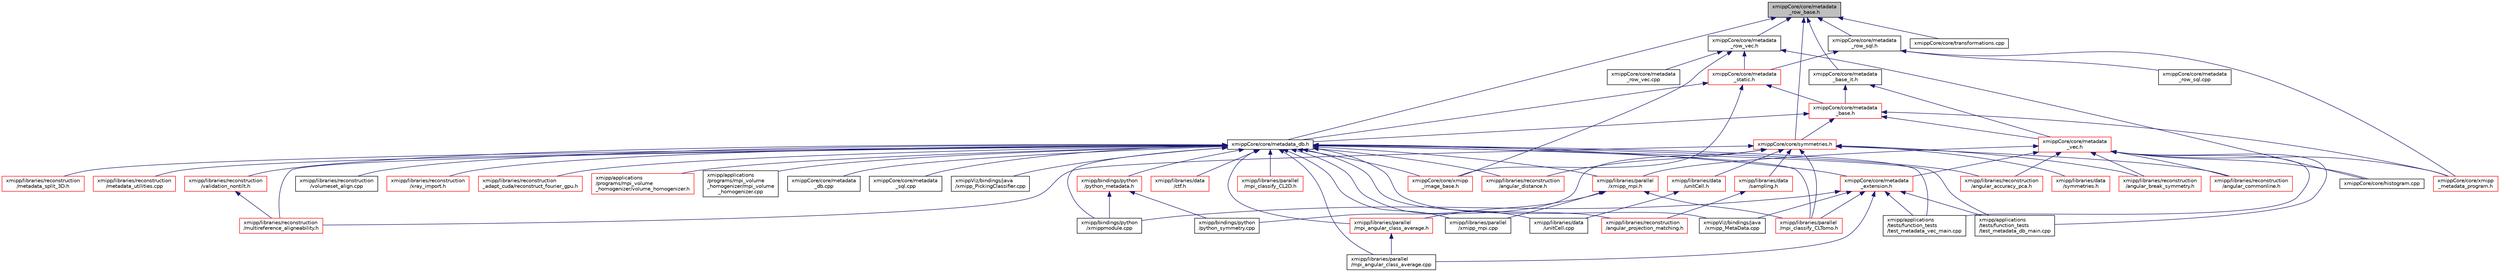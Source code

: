 digraph "xmippCore/core/metadata_row_base.h"
{
  edge [fontname="Helvetica",fontsize="10",labelfontname="Helvetica",labelfontsize="10"];
  node [fontname="Helvetica",fontsize="10",shape=record];
  Node10 [label="xmippCore/core/metadata\l_row_base.h",height=0.2,width=0.4,color="black", fillcolor="grey75", style="filled", fontcolor="black"];
  Node10 -> Node11 [dir="back",color="midnightblue",fontsize="10",style="solid",fontname="Helvetica"];
  Node11 [label="xmippCore/core/metadata\l_row_vec.h",height=0.2,width=0.4,color="black", fillcolor="white", style="filled",URL="$metadata__row__vec_8h.html"];
  Node11 -> Node12 [dir="back",color="midnightblue",fontsize="10",style="solid",fontname="Helvetica"];
  Node12 [label="xmippCore/core/xmipp\l_image_base.h",height=0.2,width=0.4,color="red", fillcolor="white", style="filled",URL="$xmipp__image__base_8h.html"];
  Node11 -> Node639 [dir="back",color="midnightblue",fontsize="10",style="solid",fontname="Helvetica"];
  Node639 [label="xmippCore/core/metadata\l_static.h",height=0.2,width=0.4,color="red", fillcolor="white", style="filled",URL="$metadata__static_8h.html"];
  Node639 -> Node12 [dir="back",color="midnightblue",fontsize="10",style="solid",fontname="Helvetica"];
  Node639 -> Node640 [dir="back",color="midnightblue",fontsize="10",style="solid",fontname="Helvetica"];
  Node640 [label="xmippCore/core/metadata\l_base.h",height=0.2,width=0.4,color="red", fillcolor="white", style="filled",URL="$metadata__base_8h.html"];
  Node640 -> Node643 [dir="back",color="midnightblue",fontsize="10",style="solid",fontname="Helvetica"];
  Node643 [label="xmippCore/core/metadata_db.h",height=0.2,width=0.4,color="black", fillcolor="white", style="filled",URL="$metadata__db_8h.html"];
  Node643 -> Node260 [dir="back",color="midnightblue",fontsize="10",style="solid",fontname="Helvetica"];
  Node260 [label="xmipp/applications\l/programs/mpi_volume\l_homogenizer/volume_homogenizer.h",height=0.2,width=0.4,color="red", fillcolor="white", style="filled",URL="$volume__homogenizer_8h.html"];
  Node643 -> Node262 [dir="back",color="midnightblue",fontsize="10",style="solid",fontname="Helvetica"];
  Node262 [label="xmipp/applications\l/programs/mpi_volume\l_homogenizer/mpi_volume\l_homogenizer.cpp",height=0.2,width=0.4,color="black", fillcolor="white", style="filled",URL="$mpi__volume__homogenizer_8cpp.html"];
  Node643 -> Node574 [dir="back",color="midnightblue",fontsize="10",style="solid",fontname="Helvetica"];
  Node574 [label="xmipp/applications\l/tests/function_tests\l/test_metadata_db_main.cpp",height=0.2,width=0.4,color="black", fillcolor="white", style="filled",URL="$test__metadata__db__main_8cpp.html"];
  Node643 -> Node575 [dir="back",color="midnightblue",fontsize="10",style="solid",fontname="Helvetica"];
  Node575 [label="xmipp/applications\l/tests/function_tests\l/test_metadata_vec_main.cpp",height=0.2,width=0.4,color="black", fillcolor="white", style="filled",URL="$test__metadata__vec__main_8cpp.html"];
  Node643 -> Node644 [dir="back",color="midnightblue",fontsize="10",style="solid",fontname="Helvetica"];
  Node644 [label="xmipp/bindings/python\l/python_metadata.h",height=0.2,width=0.4,color="red", fillcolor="white", style="filled",URL="$python__metadata_8h.html"];
  Node644 -> Node646 [dir="back",color="midnightblue",fontsize="10",style="solid",fontname="Helvetica"];
  Node646 [label="xmipp/bindings/python\l/python_symmetry.cpp",height=0.2,width=0.4,color="black", fillcolor="white", style="filled",URL="$python__symmetry_8cpp.html"];
  Node644 -> Node265 [dir="back",color="midnightblue",fontsize="10",style="solid",fontname="Helvetica"];
  Node265 [label="xmipp/bindings/python\l/xmippmodule.cpp",height=0.2,width=0.4,color="black", fillcolor="white", style="filled",URL="$xmippmodule_8cpp.html"];
  Node643 -> Node265 [dir="back",color="midnightblue",fontsize="10",style="solid",fontname="Helvetica"];
  Node643 -> Node648 [dir="back",color="midnightblue",fontsize="10",style="solid",fontname="Helvetica"];
  Node648 [label="xmipp/libraries/data\l/ctf.h",height=0.2,width=0.4,color="red", fillcolor="white", style="filled",URL="$ctf_8h.html"];
  Node643 -> Node426 [dir="back",color="midnightblue",fontsize="10",style="solid",fontname="Helvetica"];
  Node426 [label="xmipp/libraries/data\l/unitCell.cpp",height=0.2,width=0.4,color="black", fillcolor="white", style="filled",URL="$unitCell_8cpp.html"];
  Node643 -> Node440 [dir="back",color="midnightblue",fontsize="10",style="solid",fontname="Helvetica"];
  Node440 [label="xmipp/libraries/parallel\l/mpi_angular_class_average.h",height=0.2,width=0.4,color="red", fillcolor="white", style="filled",URL="$mpi__angular__class__average_8h.html"];
  Node440 -> Node442 [dir="back",color="midnightblue",fontsize="10",style="solid",fontname="Helvetica"];
  Node442 [label="xmipp/libraries/parallel\l/mpi_angular_class_average.cpp",height=0.2,width=0.4,color="black", fillcolor="white", style="filled",URL="$mpi__angular__class__average_8cpp.html"];
  Node643 -> Node442 [dir="back",color="midnightblue",fontsize="10",style="solid",fontname="Helvetica"];
  Node643 -> Node652 [dir="back",color="midnightblue",fontsize="10",style="solid",fontname="Helvetica"];
  Node652 [label="xmipp/libraries/parallel\l/mpi_classify_CL2D.h",height=0.2,width=0.4,color="red", fillcolor="white", style="filled",URL="$mpi__classify__CL2D_8h.html"];
  Node643 -> Node654 [dir="back",color="midnightblue",fontsize="10",style="solid",fontname="Helvetica"];
  Node654 [label="xmipp/libraries/parallel\l/xmipp_mpi.h",height=0.2,width=0.4,color="red", fillcolor="white", style="filled",URL="$xmipp__mpi_8h.html"];
  Node654 -> Node440 [dir="back",color="midnightblue",fontsize="10",style="solid",fontname="Helvetica"];
  Node654 -> Node98 [dir="back",color="midnightblue",fontsize="10",style="solid",fontname="Helvetica"];
  Node98 [label="xmipp/libraries/parallel\l/mpi_classify_CLTomo.h",height=0.2,width=0.4,color="red", fillcolor="white", style="filled",URL="$mpi__classify__CLTomo_8h.html"];
  Node654 -> Node677 [dir="back",color="midnightblue",fontsize="10",style="solid",fontname="Helvetica"];
  Node677 [label="xmipp/libraries/parallel\l/xmipp_mpi.cpp",height=0.2,width=0.4,color="black", fillcolor="white", style="filled",URL="$xmipp__mpi_8cpp.html"];
  Node643 -> Node98 [dir="back",color="midnightblue",fontsize="10",style="solid",fontname="Helvetica"];
  Node643 -> Node677 [dir="back",color="midnightblue",fontsize="10",style="solid",fontname="Helvetica"];
  Node643 -> Node449 [dir="back",color="midnightblue",fontsize="10",style="solid",fontname="Helvetica"];
  Node449 [label="xmipp/libraries/reconstruction\l/angular_accuracy_pca.h",height=0.2,width=0.4,color="red", fillcolor="white", style="filled",URL="$angular__accuracy__pca_8h.html"];
  Node643 -> Node678 [dir="back",color="midnightblue",fontsize="10",style="solid",fontname="Helvetica"];
  Node678 [label="xmipp/libraries/reconstruction\l/angular_distance.h",height=0.2,width=0.4,color="red", fillcolor="white", style="filled",URL="$angular__distance_8h.html"];
  Node643 -> Node683 [dir="back",color="midnightblue",fontsize="10",style="solid",fontname="Helvetica"];
  Node683 [label="xmipp/libraries/reconstruction\l/angular_projection_matching.h",height=0.2,width=0.4,color="red", fillcolor="white", style="filled",URL="$angular__projection__matching_8h.html"];
  Node643 -> Node685 [dir="back",color="midnightblue",fontsize="10",style="solid",fontname="Helvetica"];
  Node685 [label="xmipp/libraries/reconstruction\l/metadata_split_3D.h",height=0.2,width=0.4,color="red", fillcolor="white", style="filled",URL="$metadata__split__3D_8h.html"];
  Node643 -> Node687 [dir="back",color="midnightblue",fontsize="10",style="solid",fontname="Helvetica"];
  Node687 [label="xmipp/libraries/reconstruction\l/metadata_utilities.cpp",height=0.2,width=0.4,color="red", fillcolor="white", style="filled",URL="$metadata__utilities_8cpp.html"];
  Node643 -> Node689 [dir="back",color="midnightblue",fontsize="10",style="solid",fontname="Helvetica"];
  Node689 [label="xmipp/libraries/reconstruction\l/validation_nontilt.h",height=0.2,width=0.4,color="red", fillcolor="white", style="filled",URL="$validation__nontilt_8h.html"];
  Node689 -> Node171 [dir="back",color="midnightblue",fontsize="10",style="solid",fontname="Helvetica"];
  Node171 [label="xmipp/libraries/reconstruction\l/multireference_aligneability.h",height=0.2,width=0.4,color="red", fillcolor="white", style="filled",URL="$multireference__aligneability_8h.html"];
  Node643 -> Node171 [dir="back",color="midnightblue",fontsize="10",style="solid",fontname="Helvetica"];
  Node643 -> Node692 [dir="back",color="midnightblue",fontsize="10",style="solid",fontname="Helvetica"];
  Node692 [label="xmipp/libraries/reconstruction\l/volumeset_align.cpp",height=0.2,width=0.4,color="black", fillcolor="white", style="filled",URL="$volumeset__align_8cpp.html"];
  Node643 -> Node559 [dir="back",color="midnightblue",fontsize="10",style="solid",fontname="Helvetica"];
  Node559 [label="xmipp/libraries/reconstruction\l/xray_import.h",height=0.2,width=0.4,color="red", fillcolor="white", style="filled",URL="$xray__import_8h.html"];
  Node643 -> Node243 [dir="back",color="midnightblue",fontsize="10",style="solid",fontname="Helvetica"];
  Node243 [label="xmipp/libraries/reconstruction\l_adapt_cuda/reconstruct_fourier_gpu.h",height=0.2,width=0.4,color="red", fillcolor="white", style="filled",URL="$reconstruct__fourier__gpu_8h.html"];
  Node643 -> Node12 [dir="back",color="midnightblue",fontsize="10",style="solid",fontname="Helvetica"];
  Node643 -> Node573 [dir="back",color="midnightblue",fontsize="10",style="solid",fontname="Helvetica"];
  Node573 [label="xmippCore/core/metadata\l_extension.h",height=0.2,width=0.4,color="red", fillcolor="white", style="filled",URL="$metadata__extension_8h.html"];
  Node573 -> Node574 [dir="back",color="midnightblue",fontsize="10",style="solid",fontname="Helvetica"];
  Node573 -> Node575 [dir="back",color="midnightblue",fontsize="10",style="solid",fontname="Helvetica"];
  Node573 -> Node265 [dir="back",color="midnightblue",fontsize="10",style="solid",fontname="Helvetica"];
  Node573 -> Node442 [dir="back",color="midnightblue",fontsize="10",style="solid",fontname="Helvetica"];
  Node573 -> Node98 [dir="back",color="midnightblue",fontsize="10",style="solid",fontname="Helvetica"];
  Node573 -> Node594 [dir="back",color="midnightblue",fontsize="10",style="solid",fontname="Helvetica"];
  Node594 [label="xmippViz/bindings/java\l/xmipp_MetaData.cpp",height=0.2,width=0.4,color="black", fillcolor="white", style="filled",URL="$bindings_2java_2xmipp__MetaData_8cpp.html"];
  Node643 -> Node601 [dir="back",color="midnightblue",fontsize="10",style="solid",fontname="Helvetica"];
  Node601 [label="xmippCore/core/metadata\l_db.cpp",height=0.2,width=0.4,color="black", fillcolor="white", style="filled",URL="$metadata__db_8cpp.html"];
  Node643 -> Node693 [dir="back",color="midnightblue",fontsize="10",style="solid",fontname="Helvetica"];
  Node693 [label="xmippCore/core/metadata\l_sql.cpp",height=0.2,width=0.4,color="black", fillcolor="white", style="filled",URL="$metadata__sql_8cpp.html"];
  Node643 -> Node594 [dir="back",color="midnightblue",fontsize="10",style="solid",fontname="Helvetica"];
  Node643 -> Node352 [dir="back",color="midnightblue",fontsize="10",style="solid",fontname="Helvetica"];
  Node352 [label="xmippViz/bindings/java\l/xmipp_PickingClassifier.cpp",height=0.2,width=0.4,color="black", fillcolor="white", style="filled",URL="$xmipp__PickingClassifier_8cpp.html"];
  Node640 -> Node694 [dir="back",color="midnightblue",fontsize="10",style="solid",fontname="Helvetica"];
  Node694 [label="xmippCore/core/metadata\l_vec.h",height=0.2,width=0.4,color="red", fillcolor="white", style="filled",URL="$metadata__vec_8h.html"];
  Node694 -> Node574 [dir="back",color="midnightblue",fontsize="10",style="solid",fontname="Helvetica"];
  Node694 -> Node575 [dir="back",color="midnightblue",fontsize="10",style="solid",fontname="Helvetica"];
  Node694 -> Node654 [dir="back",color="midnightblue",fontsize="10",style="solid",fontname="Helvetica"];
  Node694 -> Node449 [dir="back",color="midnightblue",fontsize="10",style="solid",fontname="Helvetica"];
  Node694 -> Node703 [dir="back",color="midnightblue",fontsize="10",style="solid",fontname="Helvetica"];
  Node703 [label="xmipp/libraries/reconstruction\l/angular_break_symmetry.h",height=0.2,width=0.4,color="red", fillcolor="white", style="filled",URL="$angular__break__symmetry_8h.html"];
  Node694 -> Node706 [dir="back",color="midnightblue",fontsize="10",style="solid",fontname="Helvetica"];
  Node706 [label="xmipp/libraries/reconstruction\l/angular_commonline.h",height=0.2,width=0.4,color="red", fillcolor="white", style="filled",URL="$angular__commonline_8h.html"];
  Node694 -> Node573 [dir="back",color="midnightblue",fontsize="10",style="solid",fontname="Helvetica"];
  Node694 -> Node742 [dir="back",color="midnightblue",fontsize="10",style="solid",fontname="Helvetica"];
  Node742 [label="xmippCore/core/histogram.cpp",height=0.2,width=0.4,color="black", fillcolor="white", style="filled",URL="$histogram_8cpp.html"];
  Node694 -> Node743 [dir="back",color="midnightblue",fontsize="10",style="solid",fontname="Helvetica"];
  Node743 [label="xmippCore/core/xmipp\l_metadata_program.h",height=0.2,width=0.4,color="red", fillcolor="white", style="filled",URL="$xmipp__metadata__program_8h.html"];
  Node640 -> Node762 [dir="back",color="midnightblue",fontsize="10",style="solid",fontname="Helvetica"];
  Node762 [label="xmippCore/core/symmetries.h",height=0.2,width=0.4,color="red", fillcolor="white", style="filled",URL="$ore_2core_2symmetries_8h.html"];
  Node762 -> Node646 [dir="back",color="midnightblue",fontsize="10",style="solid",fontname="Helvetica"];
  Node762 -> Node763 [dir="back",color="midnightblue",fontsize="10",style="solid",fontname="Helvetica"];
  Node763 [label="xmipp/libraries/data\l/sampling.h",height=0.2,width=0.4,color="red", fillcolor="white", style="filled",URL="$sampling_8h.html"];
  Node763 -> Node683 [dir="back",color="midnightblue",fontsize="10",style="solid",fontname="Helvetica"];
  Node762 -> Node294 [dir="back",color="midnightblue",fontsize="10",style="solid",fontname="Helvetica"];
  Node294 [label="xmipp/libraries/data\l/symmetries.h",height=0.2,width=0.4,color="red", fillcolor="white", style="filled",URL="$libraries_2data_2symmetries_8h.html"];
  Node762 -> Node425 [dir="back",color="midnightblue",fontsize="10",style="solid",fontname="Helvetica"];
  Node425 [label="xmipp/libraries/data\l/unitCell.h",height=0.2,width=0.4,color="red", fillcolor="white", style="filled",URL="$unitCell_8h.html"];
  Node425 -> Node426 [dir="back",color="midnightblue",fontsize="10",style="solid",fontname="Helvetica"];
  Node762 -> Node98 [dir="back",color="midnightblue",fontsize="10",style="solid",fontname="Helvetica"];
  Node762 -> Node703 [dir="back",color="midnightblue",fontsize="10",style="solid",fontname="Helvetica"];
  Node762 -> Node706 [dir="back",color="midnightblue",fontsize="10",style="solid",fontname="Helvetica"];
  Node762 -> Node678 [dir="back",color="midnightblue",fontsize="10",style="solid",fontname="Helvetica"];
  Node762 -> Node171 [dir="back",color="midnightblue",fontsize="10",style="solid",fontname="Helvetica"];
  Node640 -> Node743 [dir="back",color="midnightblue",fontsize="10",style="solid",fontname="Helvetica"];
  Node639 -> Node643 [dir="back",color="midnightblue",fontsize="10",style="solid",fontname="Helvetica"];
  Node11 -> Node742 [dir="back",color="midnightblue",fontsize="10",style="solid",fontname="Helvetica"];
  Node11 -> Node780 [dir="back",color="midnightblue",fontsize="10",style="solid",fontname="Helvetica"];
  Node780 [label="xmippCore/core/metadata\l_row_vec.cpp",height=0.2,width=0.4,color="black", fillcolor="white", style="filled",URL="$metadata__row__vec_8cpp.html"];
  Node10 -> Node781 [dir="back",color="midnightblue",fontsize="10",style="solid",fontname="Helvetica"];
  Node781 [label="xmippCore/core/metadata\l_row_sql.h",height=0.2,width=0.4,color="black", fillcolor="white", style="filled",URL="$metadata__row__sql_8h.html"];
  Node781 -> Node639 [dir="back",color="midnightblue",fontsize="10",style="solid",fontname="Helvetica"];
  Node781 -> Node782 [dir="back",color="midnightblue",fontsize="10",style="solid",fontname="Helvetica"];
  Node782 [label="xmippCore/core/metadata\l_row_sql.cpp",height=0.2,width=0.4,color="black", fillcolor="white", style="filled",URL="$metadata__row__sql_8cpp.html"];
  Node781 -> Node743 [dir="back",color="midnightblue",fontsize="10",style="solid",fontname="Helvetica"];
  Node10 -> Node783 [dir="back",color="midnightblue",fontsize="10",style="solid",fontname="Helvetica"];
  Node783 [label="xmippCore/core/metadata\l_base_it.h",height=0.2,width=0.4,color="black", fillcolor="white", style="filled",URL="$metadata__base__it_8h.html"];
  Node783 -> Node640 [dir="back",color="midnightblue",fontsize="10",style="solid",fontname="Helvetica"];
  Node783 -> Node694 [dir="back",color="midnightblue",fontsize="10",style="solid",fontname="Helvetica"];
  Node10 -> Node643 [dir="back",color="midnightblue",fontsize="10",style="solid",fontname="Helvetica"];
  Node10 -> Node762 [dir="back",color="midnightblue",fontsize="10",style="solid",fontname="Helvetica"];
  Node10 -> Node784 [dir="back",color="midnightblue",fontsize="10",style="solid",fontname="Helvetica"];
  Node784 [label="xmippCore/core/transformations.cpp",height=0.2,width=0.4,color="black", fillcolor="white", style="filled",URL="$transformations_8cpp.html"];
}

